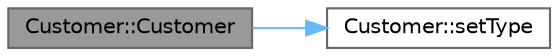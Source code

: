 digraph "Customer::Customer"
{
 // LATEX_PDF_SIZE
  bgcolor="transparent";
  edge [fontname=Helvetica,fontsize=10,labelfontname=Helvetica,labelfontsize=10];
  node [fontname=Helvetica,fontsize=10,shape=box,height=0.2,width=0.4];
  rankdir="LR";
  Node1 [id="Node000001",label="Customer::Customer",height=0.2,width=0.4,color="gray40", fillcolor="grey60", style="filled", fontcolor="black",tooltip="Constructor khởi tạo một đối tượng Customer với các thông tin cụ thể."];
  Node1 -> Node2 [id="edge1_Node000001_Node000002",color="steelblue1",style="solid",tooltip=" "];
  Node2 [id="Node000002",label="Customer::setType",height=0.2,width=0.4,color="grey40", fillcolor="white", style="filled",URL="$class_customer.html#a4c15c6fc7bc9d126830f977e0a6735d3",tooltip="Thiết lập loại khách hàng mới từ chuỗi."];
}
